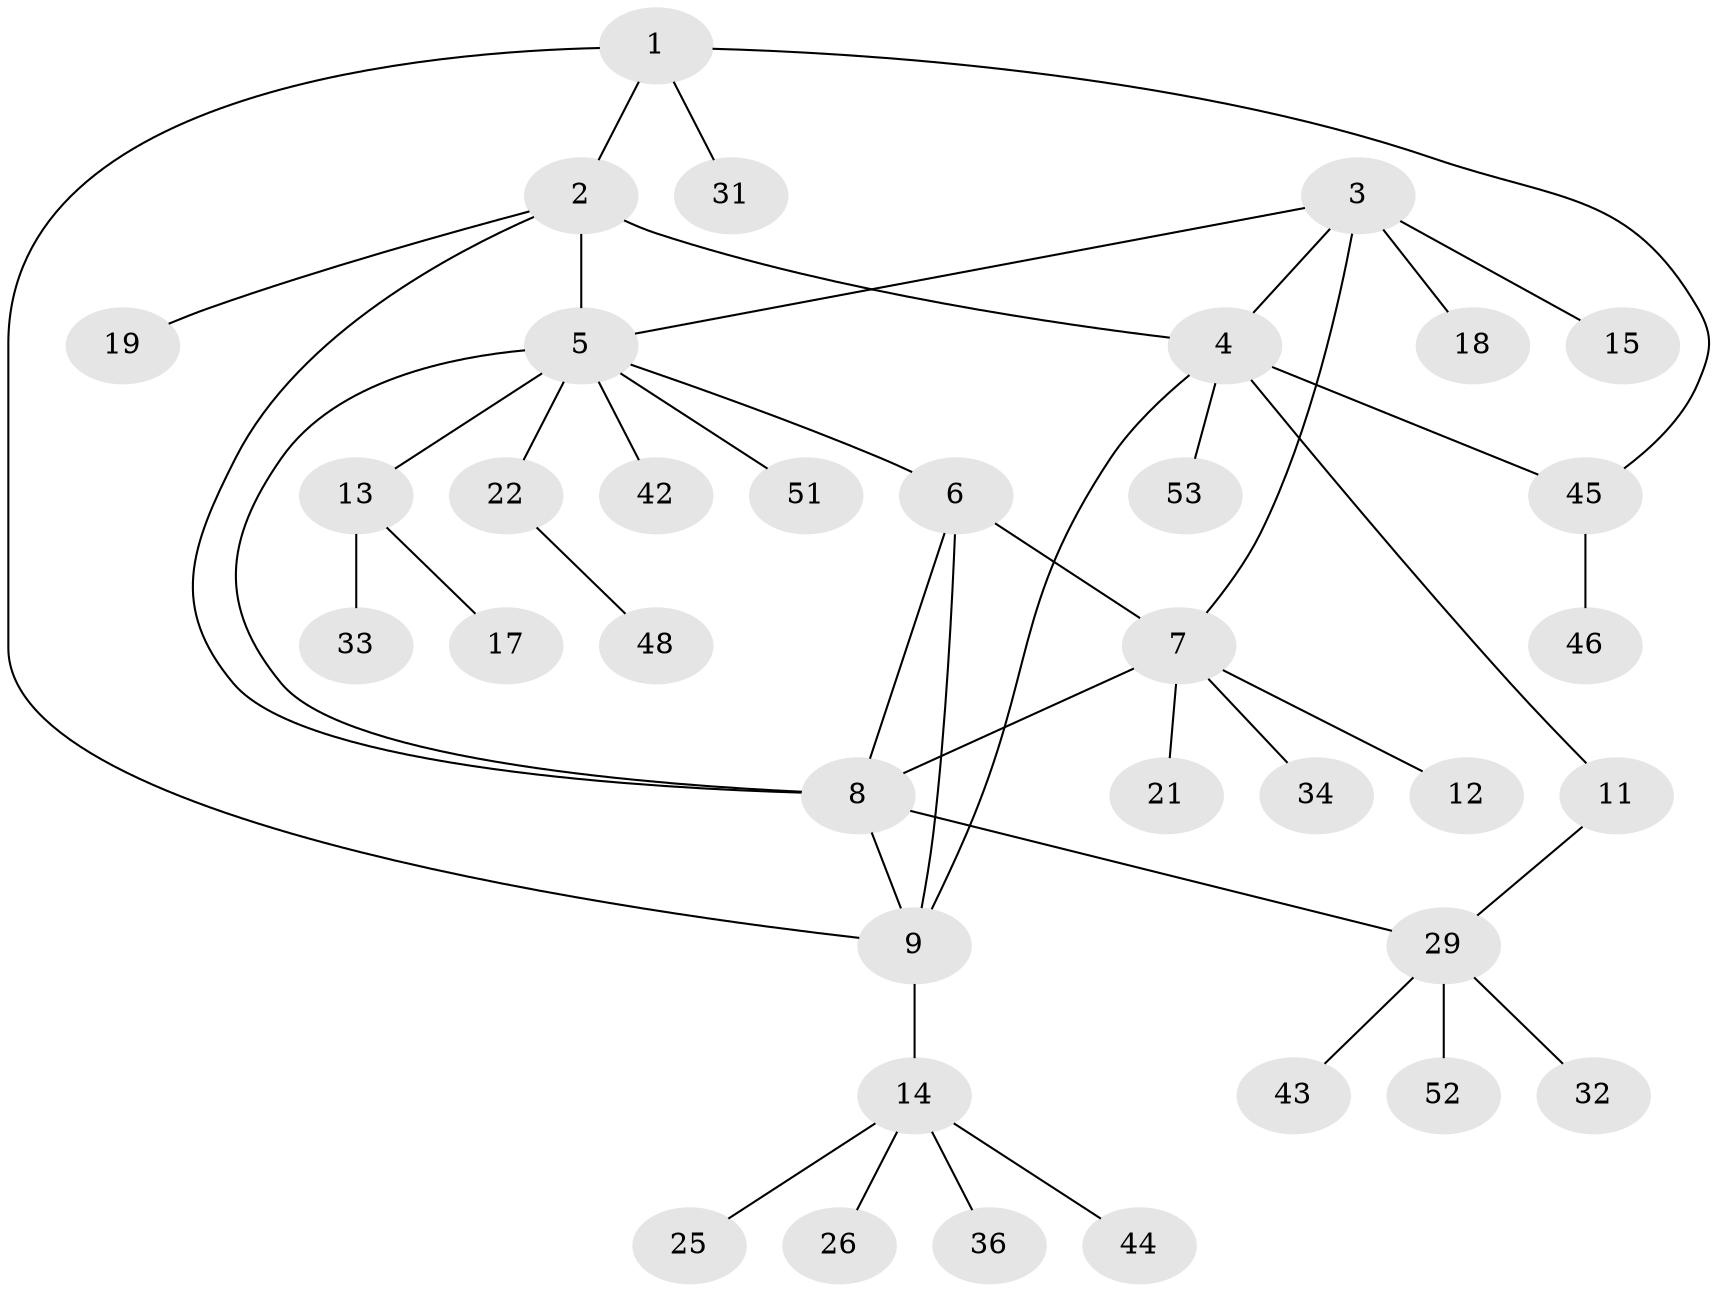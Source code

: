 // original degree distribution, {4: 0.05660377358490566, 6: 0.07547169811320754, 5: 0.03773584905660377, 9: 0.018867924528301886, 7: 0.03773584905660377, 3: 0.03773584905660377, 2: 0.22641509433962265, 1: 0.5094339622641509}
// Generated by graph-tools (version 1.1) at 2025/11/02/27/25 16:11:35]
// undirected, 36 vertices, 45 edges
graph export_dot {
graph [start="1"]
  node [color=gray90,style=filled];
  1 [super="+39"];
  2 [super="+28"];
  3 [super="+40"];
  4 [super="+10"];
  5 [super="+20"];
  6 [super="+27"];
  7 [super="+16"];
  8 [super="+35"];
  9 [super="+23"];
  11 [super="+24"];
  12 [super="+37"];
  13 [super="+38"];
  14 [super="+30"];
  15;
  17;
  18 [super="+41"];
  19;
  21 [super="+49"];
  22;
  25;
  26;
  29 [super="+50"];
  31;
  32;
  33;
  34;
  36;
  42;
  43;
  44;
  45;
  46 [super="+47"];
  48;
  51;
  52;
  53;
  1 -- 2;
  1 -- 9;
  1 -- 31;
  1 -- 45;
  2 -- 4;
  2 -- 5 [weight=2];
  2 -- 8;
  2 -- 19;
  3 -- 4;
  3 -- 5;
  3 -- 7;
  3 -- 15;
  3 -- 18;
  4 -- 11;
  4 -- 45;
  4 -- 9;
  4 -- 53;
  5 -- 6;
  5 -- 13;
  5 -- 22;
  5 -- 42;
  5 -- 51;
  5 -- 8;
  6 -- 8;
  6 -- 9;
  6 -- 7;
  7 -- 8;
  7 -- 12;
  7 -- 21;
  7 -- 34;
  8 -- 9;
  8 -- 29;
  9 -- 14;
  11 -- 29;
  13 -- 17;
  13 -- 33;
  14 -- 25;
  14 -- 26;
  14 -- 36;
  14 -- 44;
  22 -- 48;
  29 -- 32;
  29 -- 43;
  29 -- 52;
  45 -- 46;
}
